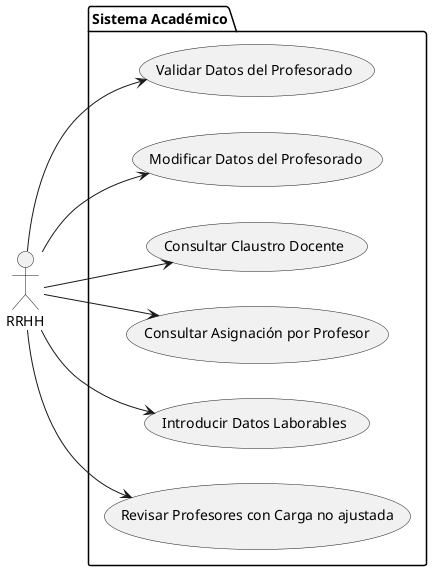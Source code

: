 @startuml
left to right direction

actor RRHH
package "Sistema Académico" {
    usecase "Validar Datos del Profesorado" as ValidarDatos
    usecase "Modificar Datos del Profesorado" as ModificarDatos
    usecase "Consultar Claustro Docente" as ConsultarClaustro
    usecase "Consultar Asignación por Profesor" as ConsultarAsignacion
    usecase "Introducir Datos Laborables" as IntroducirDatosLaborables
    usecase "Revisar Profesores con Carga no ajustada" as RevisarCarga

}
RRHH --> RevisarCarga
RRHH --> ValidarDatos
RRHH --> ModificarDatos
RRHH --> ConsultarClaustro
RRHH --> ConsultarAsignacion
RRHH --> IntroducirDatosLaborables
@enduml